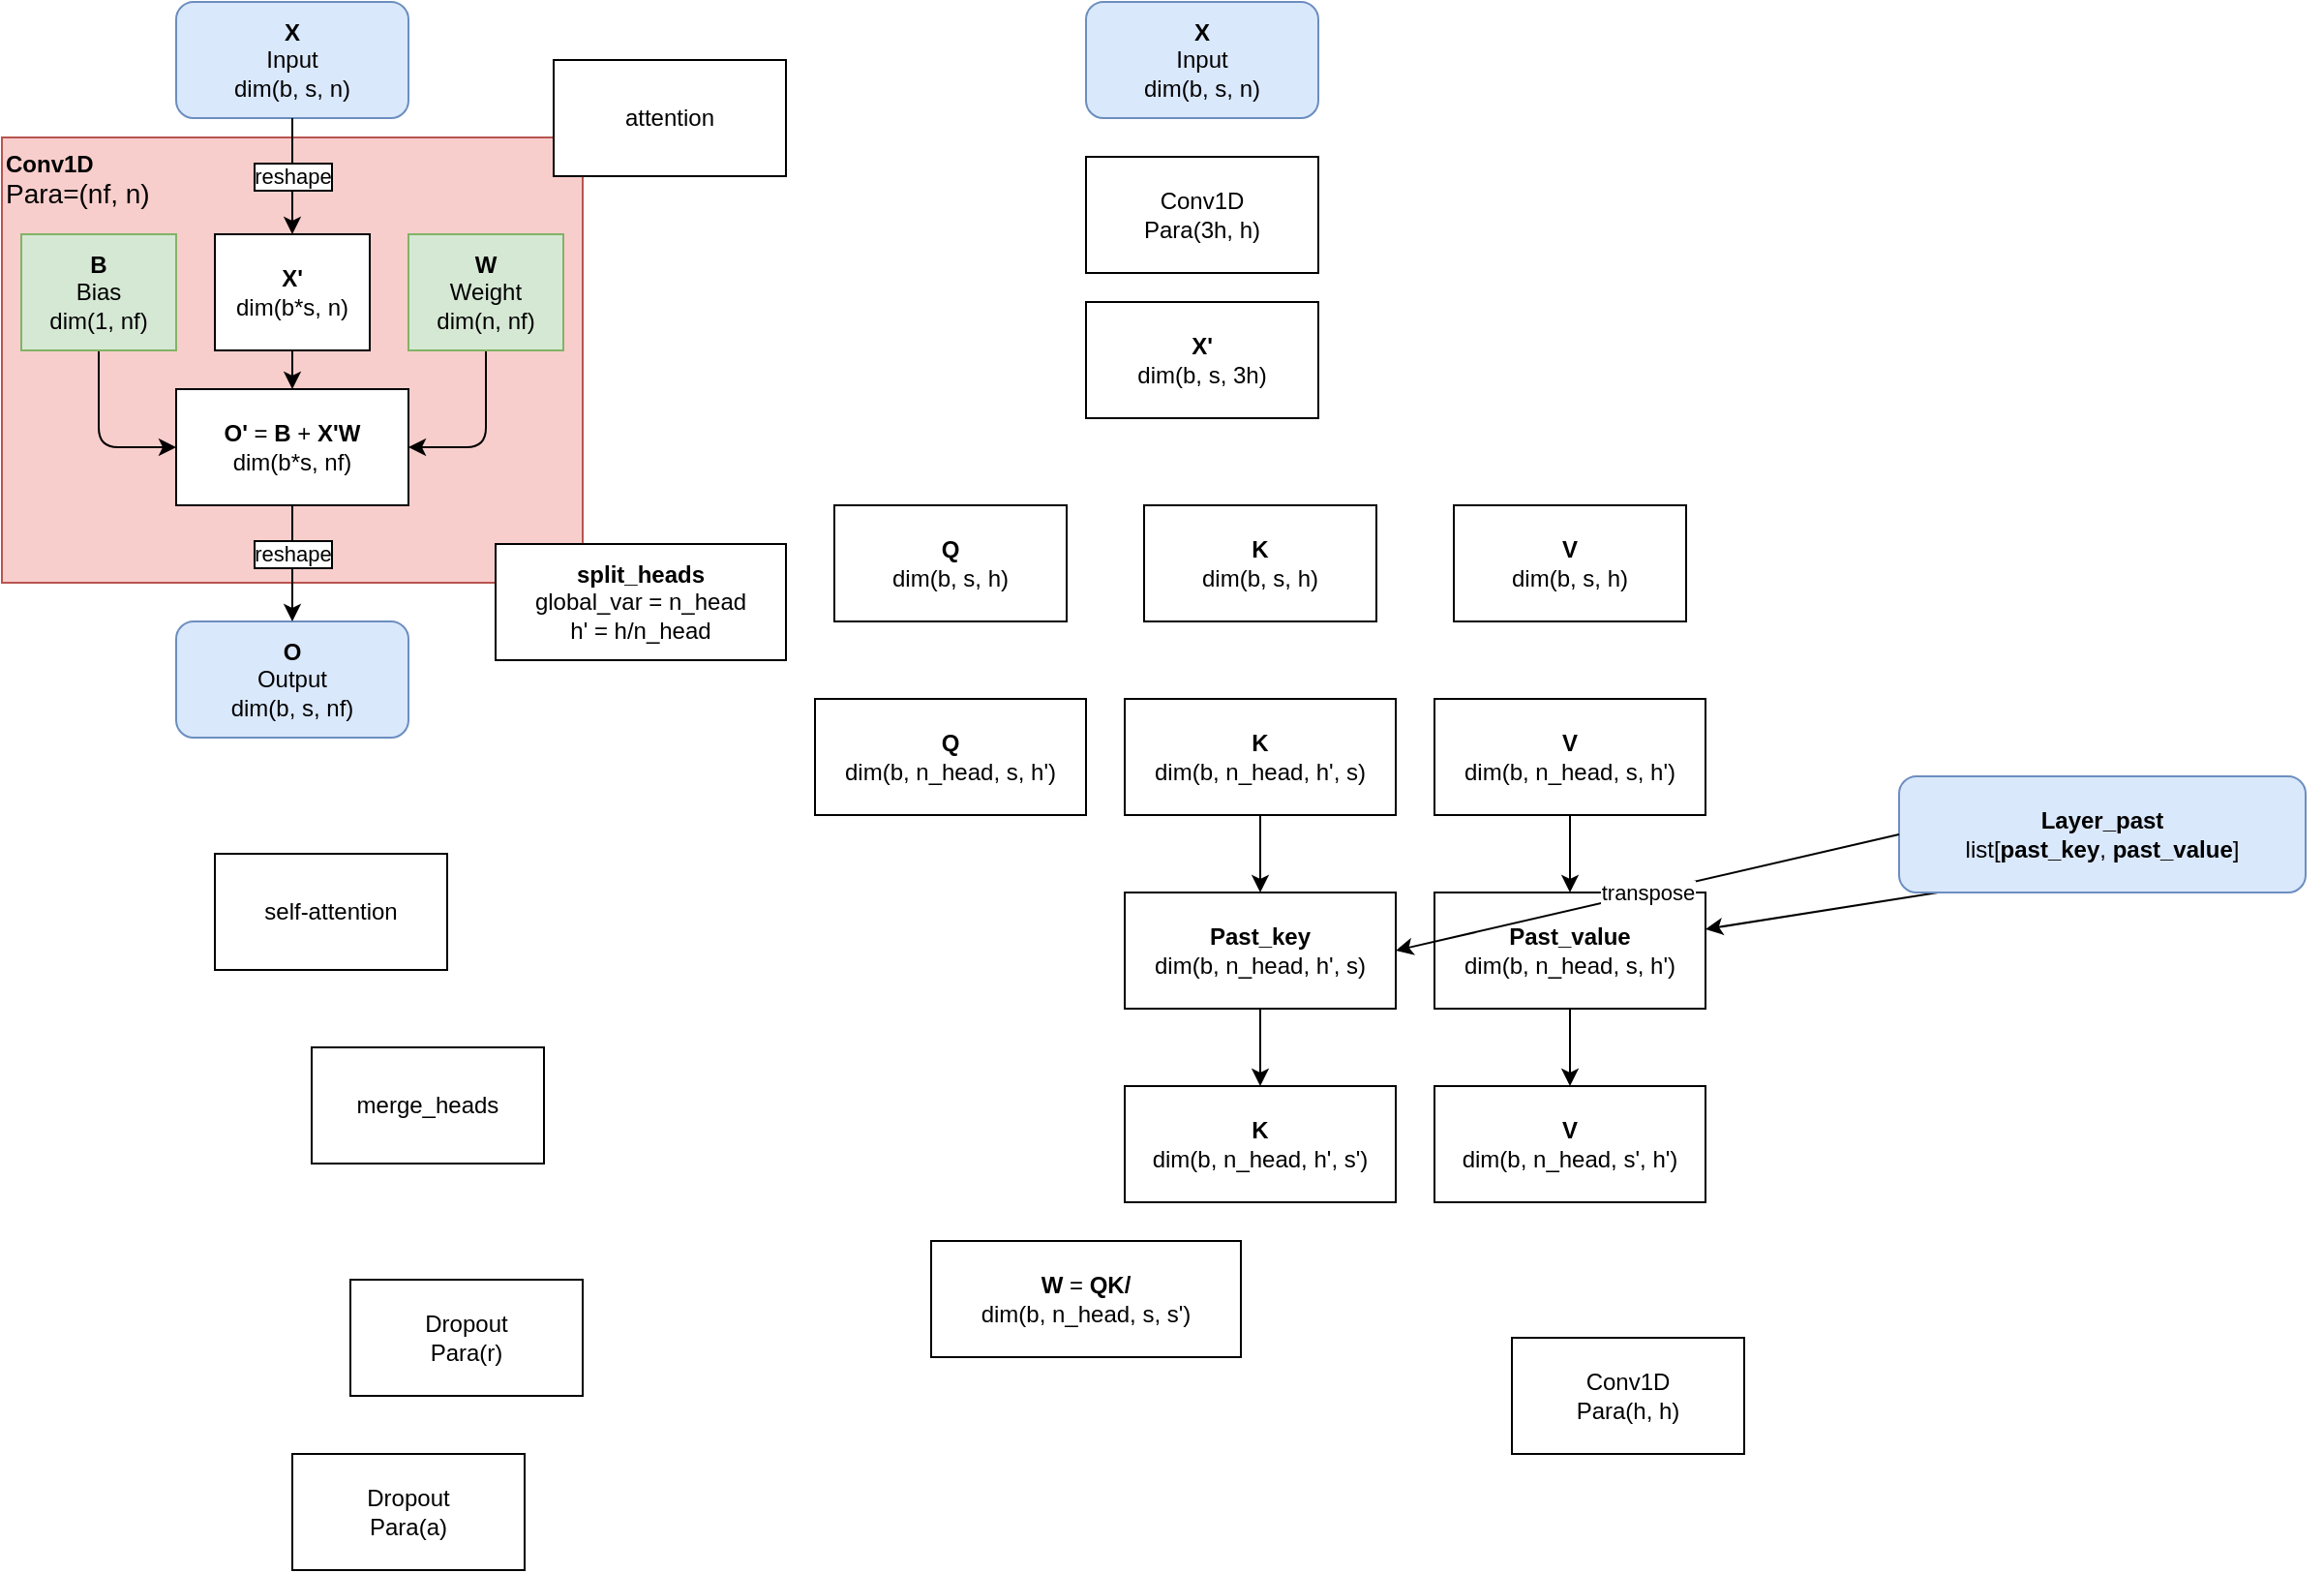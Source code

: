 <mxfile version="13.6.9" type="github">
  <diagram id="C5RBs43oDa-KdzZeNtuy" name="Page-1">
    <mxGraphModel dx="1928" dy="695" grid="1" gridSize="10" guides="1" tooltips="1" connect="1" arrows="1" fold="1" page="1" pageScale="1" pageWidth="827" pageHeight="1169" math="0" shadow="0">
      <root>
        <mxCell id="WIyWlLk6GJQsqaUBKTNV-0" />
        <mxCell id="WIyWlLk6GJQsqaUBKTNV-1" parent="WIyWlLk6GJQsqaUBKTNV-0" />
        <mxCell id="5BxzUbeMujvAWOUuop8R-0" value="&lt;b&gt;Conv1D&lt;br&gt;&lt;/b&gt;&lt;font style=&quot;font-size: 14px&quot;&gt;Para=(nf, n)&lt;/font&gt;" style="rounded=0;whiteSpace=wrap;html=1;fillColor=#f8cecc;strokeColor=#b85450;align=left;verticalAlign=top;" parent="WIyWlLk6GJQsqaUBKTNV-1" vertex="1">
          <mxGeometry x="-810" y="80" width="300" height="230" as="geometry" />
        </mxCell>
        <mxCell id="5BxzUbeMujvAWOUuop8R-67" style="edgeStyle=orthogonalEdgeStyle;rounded=1;orthogonalLoop=1;jettySize=auto;html=1;entryX=1;entryY=0.5;entryDx=0;entryDy=0;" parent="WIyWlLk6GJQsqaUBKTNV-1" source="5BxzUbeMujvAWOUuop8R-1" target="5BxzUbeMujvAWOUuop8R-6" edge="1">
          <mxGeometry relative="1" as="geometry" />
        </mxCell>
        <mxCell id="5BxzUbeMujvAWOUuop8R-1" value="&lt;b&gt;W&lt;br&gt;&lt;/b&gt;Weight&lt;br&gt;dim(n, nf)" style="rounded=0;whiteSpace=wrap;html=1;fillColor=#d5e8d4;strokeColor=#82b366;" parent="WIyWlLk6GJQsqaUBKTNV-1" vertex="1">
          <mxGeometry x="-600" y="130" width="80" height="60" as="geometry" />
        </mxCell>
        <mxCell id="5BxzUbeMujvAWOUuop8R-66" style="edgeStyle=orthogonalEdgeStyle;rounded=1;orthogonalLoop=1;jettySize=auto;html=1;entryX=0;entryY=0.5;entryDx=0;entryDy=0;" parent="WIyWlLk6GJQsqaUBKTNV-1" source="5BxzUbeMujvAWOUuop8R-2" target="5BxzUbeMujvAWOUuop8R-6" edge="1">
          <mxGeometry relative="1" as="geometry" />
        </mxCell>
        <mxCell id="5BxzUbeMujvAWOUuop8R-2" value="&lt;b&gt;B&lt;br&gt;&lt;/b&gt;Bias&lt;br&gt;dim(1, nf)" style="rounded=0;whiteSpace=wrap;html=1;fillColor=#d5e8d4;strokeColor=#82b366;" parent="WIyWlLk6GJQsqaUBKTNV-1" vertex="1">
          <mxGeometry x="-800" y="130" width="80" height="60" as="geometry" />
        </mxCell>
        <mxCell id="5BxzUbeMujvAWOUuop8R-3" value="&lt;b&gt;X&lt;br&gt;&lt;/b&gt;Input&lt;br&gt;dim(b, s, n)" style="rounded=1;whiteSpace=wrap;html=1;labelBackgroundColor=none;fillColor=#dae8fc;strokeColor=#6c8ebf;" parent="WIyWlLk6GJQsqaUBKTNV-1" vertex="1">
          <mxGeometry x="-720" y="10" width="120" height="60" as="geometry" />
        </mxCell>
        <mxCell id="5BxzUbeMujvAWOUuop8R-6" value="&lt;b&gt;O&#39;&lt;/b&gt; = &lt;b&gt;B&lt;/b&gt; + &lt;b&gt;X&#39;W&lt;/b&gt;&lt;br&gt;dim(b*s, nf)" style="rounded=0;whiteSpace=wrap;html=1;" parent="WIyWlLk6GJQsqaUBKTNV-1" vertex="1">
          <mxGeometry x="-720" y="210" width="120" height="60" as="geometry" />
        </mxCell>
        <mxCell id="5BxzUbeMujvAWOUuop8R-44" value="" style="endArrow=classic;html=1;exitX=0.5;exitY=1;exitDx=0;exitDy=0;entryX=0.5;entryY=0;entryDx=0;entryDy=0;edgeStyle=orthogonalEdgeStyle;" parent="WIyWlLk6GJQsqaUBKTNV-1" source="5BxzUbeMujvAWOUuop8R-3" target="5BxzUbeMujvAWOUuop8R-4" edge="1">
          <mxGeometry relative="1" as="geometry">
            <mxPoint x="-780" y="230" as="sourcePoint" />
            <mxPoint x="-760" y="260" as="targetPoint" />
          </mxGeometry>
        </mxCell>
        <mxCell id="5BxzUbeMujvAWOUuop8R-45" value="reshape" style="edgeLabel;resizable=0;html=1;align=center;verticalAlign=middle;labelBorderColor=#000000;" parent="5BxzUbeMujvAWOUuop8R-44" connectable="0" vertex="1">
          <mxGeometry relative="1" as="geometry" />
        </mxCell>
        <mxCell id="5BxzUbeMujvAWOUuop8R-49" value="&lt;b&gt;O&lt;/b&gt;&lt;br&gt;Output&lt;br&gt;dim(b, s, nf)" style="rounded=1;whiteSpace=wrap;html=1;shadow=0;glass=0;labelBackgroundColor=none;sketch=0;fillColor=#dae8fc;strokeColor=#6c8ebf;" parent="WIyWlLk6GJQsqaUBKTNV-1" vertex="1">
          <mxGeometry x="-720" y="330" width="120" height="60" as="geometry" />
        </mxCell>
        <mxCell id="5BxzUbeMujvAWOUuop8R-50" value="" style="endArrow=classic;html=1;exitX=0.5;exitY=1;exitDx=0;exitDy=0;entryX=0.5;entryY=0;entryDx=0;entryDy=0;" parent="WIyWlLk6GJQsqaUBKTNV-1" source="5BxzUbeMujvAWOUuop8R-6" target="5BxzUbeMujvAWOUuop8R-49" edge="1">
          <mxGeometry relative="1" as="geometry">
            <mxPoint x="-780" y="230" as="sourcePoint" />
            <mxPoint x="-780" y="290" as="targetPoint" />
          </mxGeometry>
        </mxCell>
        <mxCell id="5BxzUbeMujvAWOUuop8R-51" value="reshape" style="edgeLabel;resizable=0;html=1;align=center;verticalAlign=middle;labelBorderColor=#000000;" parent="5BxzUbeMujvAWOUuop8R-50" connectable="0" vertex="1">
          <mxGeometry relative="1" as="geometry">
            <mxPoint y="-5.14" as="offset" />
          </mxGeometry>
        </mxCell>
        <mxCell id="5BxzUbeMujvAWOUuop8R-65" value="" style="edgeStyle=orthogonalEdgeStyle;rounded=1;orthogonalLoop=1;jettySize=auto;html=1;" parent="WIyWlLk6GJQsqaUBKTNV-1" source="5BxzUbeMujvAWOUuop8R-4" target="5BxzUbeMujvAWOUuop8R-6" edge="1">
          <mxGeometry relative="1" as="geometry" />
        </mxCell>
        <mxCell id="5BxzUbeMujvAWOUuop8R-4" value="&lt;b&gt;X&#39;&lt;br&gt;&lt;/b&gt;&lt;span&gt;dim(b*s, n)&lt;/span&gt;&lt;b&gt;&lt;br&gt;&lt;/b&gt;" style="rounded=0;whiteSpace=wrap;html=1;glass=0;shadow=0;sketch=0;" parent="WIyWlLk6GJQsqaUBKTNV-1" vertex="1">
          <mxGeometry x="-700" y="130" width="80" height="60" as="geometry" />
        </mxCell>
        <mxCell id="7JXXCMrdwitXyQzOqRTU-0" value="Conv1D&lt;br&gt;Para(3h, h)" style="rounded=0;whiteSpace=wrap;html=1;shadow=0;glass=0;labelBackgroundColor=none;sketch=0;align=center;verticalAlign=middle;" vertex="1" parent="WIyWlLk6GJQsqaUBKTNV-1">
          <mxGeometry x="-250" y="90" width="120" height="60" as="geometry" />
        </mxCell>
        <mxCell id="7JXXCMrdwitXyQzOqRTU-1" value="Conv1D&lt;br&gt;Para(h, h)" style="rounded=0;whiteSpace=wrap;html=1;shadow=0;glass=0;labelBackgroundColor=none;sketch=0;align=center;verticalAlign=middle;" vertex="1" parent="WIyWlLk6GJQsqaUBKTNV-1">
          <mxGeometry x="-30" y="700" width="120" height="60" as="geometry" />
        </mxCell>
        <mxCell id="7JXXCMrdwitXyQzOqRTU-2" value="Dropout&lt;br&gt;Para(a)" style="rounded=0;whiteSpace=wrap;html=1;shadow=0;glass=0;labelBackgroundColor=none;sketch=0;align=center;verticalAlign=middle;" vertex="1" parent="WIyWlLk6GJQsqaUBKTNV-1">
          <mxGeometry x="-660" y="760" width="120" height="60" as="geometry" />
        </mxCell>
        <mxCell id="7JXXCMrdwitXyQzOqRTU-3" value="Dropout&lt;br&gt;Para(r)" style="rounded=0;whiteSpace=wrap;html=1;shadow=0;glass=0;labelBackgroundColor=none;sketch=0;align=center;verticalAlign=middle;" vertex="1" parent="WIyWlLk6GJQsqaUBKTNV-1">
          <mxGeometry x="-630" y="670" width="120" height="60" as="geometry" />
        </mxCell>
        <mxCell id="7JXXCMrdwitXyQzOqRTU-4" value="&lt;b&gt;split_heads&lt;/b&gt;&lt;br&gt;global_var = n_head&lt;br&gt;h&#39; = h/n_head" style="rounded=0;whiteSpace=wrap;html=1;shadow=0;glass=0;labelBackgroundColor=none;sketch=0;align=center;" vertex="1" parent="WIyWlLk6GJQsqaUBKTNV-1">
          <mxGeometry x="-555" y="290" width="150" height="60" as="geometry" />
        </mxCell>
        <mxCell id="7JXXCMrdwitXyQzOqRTU-6" value="attention" style="rounded=0;whiteSpace=wrap;html=1;shadow=0;glass=0;labelBackgroundColor=none;sketch=0;align=center;" vertex="1" parent="WIyWlLk6GJQsqaUBKTNV-1">
          <mxGeometry x="-525" y="40" width="120" height="60" as="geometry" />
        </mxCell>
        <mxCell id="7JXXCMrdwitXyQzOqRTU-7" value="self-attention" style="rounded=0;whiteSpace=wrap;html=1;shadow=0;glass=0;labelBackgroundColor=none;sketch=0;align=center;" vertex="1" parent="WIyWlLk6GJQsqaUBKTNV-1">
          <mxGeometry x="-700" y="450" width="120" height="60" as="geometry" />
        </mxCell>
        <mxCell id="7JXXCMrdwitXyQzOqRTU-8" value="merge_heads" style="rounded=0;whiteSpace=wrap;html=1;shadow=0;glass=0;labelBackgroundColor=none;sketch=0;align=center;" vertex="1" parent="WIyWlLk6GJQsqaUBKTNV-1">
          <mxGeometry x="-650" y="550" width="120" height="60" as="geometry" />
        </mxCell>
        <mxCell id="7JXXCMrdwitXyQzOqRTU-10" value="&lt;b&gt;X&lt;br&gt;&lt;/b&gt;Input&lt;br&gt;dim(b, s, n)" style="rounded=1;whiteSpace=wrap;html=1;labelBackgroundColor=none;fillColor=#dae8fc;strokeColor=#6c8ebf;" vertex="1" parent="WIyWlLk6GJQsqaUBKTNV-1">
          <mxGeometry x="-250" y="10" width="120" height="60" as="geometry" />
        </mxCell>
        <mxCell id="7JXXCMrdwitXyQzOqRTU-12" value="&lt;b&gt;X&#39;&lt;br&gt;&lt;/b&gt;&lt;span&gt;dim(b, s, 3h)&lt;/span&gt;&lt;b&gt;&lt;br&gt;&lt;/b&gt;" style="rounded=0;whiteSpace=wrap;html=1;glass=0;shadow=0;sketch=0;" vertex="1" parent="WIyWlLk6GJQsqaUBKTNV-1">
          <mxGeometry x="-250" y="165" width="120" height="60" as="geometry" />
        </mxCell>
        <mxCell id="7JXXCMrdwitXyQzOqRTU-13" value="&lt;b&gt;K&lt;br&gt;&lt;/b&gt;&lt;span&gt;dim(b, s, h)&lt;/span&gt;&lt;b&gt;&lt;br&gt;&lt;/b&gt;" style="rounded=0;whiteSpace=wrap;html=1;glass=0;shadow=0;sketch=0;" vertex="1" parent="WIyWlLk6GJQsqaUBKTNV-1">
          <mxGeometry x="-220" y="270" width="120" height="60" as="geometry" />
        </mxCell>
        <mxCell id="7JXXCMrdwitXyQzOqRTU-14" value="&lt;b&gt;Q&lt;br&gt;&lt;/b&gt;&lt;span&gt;dim(b, s, h)&lt;/span&gt;&lt;b&gt;&lt;br&gt;&lt;/b&gt;" style="rounded=0;whiteSpace=wrap;html=1;glass=0;shadow=0;sketch=0;" vertex="1" parent="WIyWlLk6GJQsqaUBKTNV-1">
          <mxGeometry x="-380" y="270" width="120" height="60" as="geometry" />
        </mxCell>
        <mxCell id="7JXXCMrdwitXyQzOqRTU-15" value="&lt;b&gt;V&lt;br&gt;&lt;/b&gt;&lt;span&gt;dim(b, s, h)&lt;/span&gt;&lt;b&gt;&lt;br&gt;&lt;/b&gt;" style="rounded=0;whiteSpace=wrap;html=1;glass=0;shadow=0;sketch=0;" vertex="1" parent="WIyWlLk6GJQsqaUBKTNV-1">
          <mxGeometry x="-60" y="270" width="120" height="60" as="geometry" />
        </mxCell>
        <mxCell id="7JXXCMrdwitXyQzOqRTU-20" value="&lt;b&gt;Q&lt;br&gt;&lt;/b&gt;&lt;span&gt;dim(b, n_head, s, h&#39;&lt;/span&gt;&lt;span&gt;)&lt;/span&gt;&lt;b&gt;&lt;br&gt;&lt;/b&gt;" style="rounded=0;whiteSpace=wrap;html=1;glass=0;shadow=0;sketch=0;" vertex="1" parent="WIyWlLk6GJQsqaUBKTNV-1">
          <mxGeometry x="-390" y="370" width="140" height="60" as="geometry" />
        </mxCell>
        <mxCell id="7JXXCMrdwitXyQzOqRTU-43" style="edgeStyle=none;rounded=1;orthogonalLoop=1;jettySize=auto;html=1;entryX=0.5;entryY=0;entryDx=0;entryDy=0;" edge="1" parent="WIyWlLk6GJQsqaUBKTNV-1" source="7JXXCMrdwitXyQzOqRTU-22" target="7JXXCMrdwitXyQzOqRTU-27">
          <mxGeometry relative="1" as="geometry" />
        </mxCell>
        <mxCell id="7JXXCMrdwitXyQzOqRTU-22" value="&lt;b&gt;V&lt;br&gt;&lt;/b&gt;&lt;span&gt;dim(b, n_head, s, h&#39;&lt;/span&gt;&lt;span&gt;)&lt;/span&gt;&lt;b&gt;&lt;br&gt;&lt;/b&gt;" style="rounded=0;whiteSpace=wrap;html=1;glass=0;shadow=0;sketch=0;" vertex="1" parent="WIyWlLk6GJQsqaUBKTNV-1">
          <mxGeometry x="-70" y="370" width="140" height="60" as="geometry" />
        </mxCell>
        <mxCell id="7JXXCMrdwitXyQzOqRTU-41" style="edgeStyle=none;rounded=1;orthogonalLoop=1;jettySize=auto;html=1;entryX=0.5;entryY=0;entryDx=0;entryDy=0;" edge="1" parent="WIyWlLk6GJQsqaUBKTNV-1" source="7JXXCMrdwitXyQzOqRTU-23" target="7JXXCMrdwitXyQzOqRTU-28">
          <mxGeometry relative="1" as="geometry" />
        </mxCell>
        <mxCell id="7JXXCMrdwitXyQzOqRTU-23" value="&lt;b&gt;K&lt;br&gt;&lt;/b&gt;&lt;span&gt;dim(b, n_head, h&#39;, s&lt;/span&gt;&lt;span&gt;)&lt;/span&gt;&lt;b&gt;&lt;br&gt;&lt;/b&gt;" style="rounded=0;whiteSpace=wrap;html=1;glass=0;shadow=0;sketch=0;" vertex="1" parent="WIyWlLk6GJQsqaUBKTNV-1">
          <mxGeometry x="-230" y="370" width="140" height="60" as="geometry" />
        </mxCell>
        <mxCell id="7JXXCMrdwitXyQzOqRTU-34" style="rounded=1;orthogonalLoop=1;jettySize=auto;html=1;exitX=1;exitY=0.5;exitDx=0;exitDy=0;" edge="1" parent="WIyWlLk6GJQsqaUBKTNV-1" source="7JXXCMrdwitXyQzOqRTU-26" target="7JXXCMrdwitXyQzOqRTU-27">
          <mxGeometry relative="1" as="geometry" />
        </mxCell>
        <mxCell id="7JXXCMrdwitXyQzOqRTU-26" value="&lt;b&gt;Layer_past&lt;/b&gt;&lt;br&gt;list[&lt;b&gt;past_key&lt;/b&gt;,&amp;nbsp;&lt;b&gt;past_value&lt;/b&gt;]" style="rounded=1;whiteSpace=wrap;html=1;shadow=0;glass=0;labelBackgroundColor=none;sketch=0;align=center;fillColor=#dae8fc;strokeColor=#6c8ebf;" vertex="1" parent="WIyWlLk6GJQsqaUBKTNV-1">
          <mxGeometry x="170" y="410" width="210" height="60" as="geometry" />
        </mxCell>
        <mxCell id="7JXXCMrdwitXyQzOqRTU-44" style="edgeStyle=none;rounded=1;orthogonalLoop=1;jettySize=auto;html=1;entryX=0.5;entryY=0;entryDx=0;entryDy=0;" edge="1" parent="WIyWlLk6GJQsqaUBKTNV-1" source="7JXXCMrdwitXyQzOqRTU-27" target="7JXXCMrdwitXyQzOqRTU-31">
          <mxGeometry relative="1" as="geometry" />
        </mxCell>
        <mxCell id="7JXXCMrdwitXyQzOqRTU-27" value="&lt;b&gt;Past_value&lt;br&gt;&lt;/b&gt;dim(b, n_head, s, h&#39;)&lt;b&gt;&lt;br&gt;&lt;/b&gt;" style="rounded=0;whiteSpace=wrap;html=1;glass=0;shadow=0;sketch=0;" vertex="1" parent="WIyWlLk6GJQsqaUBKTNV-1">
          <mxGeometry x="-70" y="470" width="140" height="60" as="geometry" />
        </mxCell>
        <mxCell id="7JXXCMrdwitXyQzOqRTU-42" style="edgeStyle=none;rounded=1;orthogonalLoop=1;jettySize=auto;html=1;entryX=0.5;entryY=0;entryDx=0;entryDy=0;" edge="1" parent="WIyWlLk6GJQsqaUBKTNV-1" source="7JXXCMrdwitXyQzOqRTU-28" target="7JXXCMrdwitXyQzOqRTU-30">
          <mxGeometry relative="1" as="geometry" />
        </mxCell>
        <mxCell id="7JXXCMrdwitXyQzOqRTU-28" value="&lt;b&gt;Past_key&lt;br&gt;&lt;/b&gt;&lt;span&gt;dim(b, n_head, h&#39;, s&lt;/span&gt;&lt;span&gt;)&lt;/span&gt;&lt;b&gt;&lt;br&gt;&lt;/b&gt;" style="rounded=0;whiteSpace=wrap;html=1;glass=0;shadow=0;sketch=0;" vertex="1" parent="WIyWlLk6GJQsqaUBKTNV-1">
          <mxGeometry x="-230" y="470" width="140" height="60" as="geometry" />
        </mxCell>
        <mxCell id="7JXXCMrdwitXyQzOqRTU-30" value="&lt;b&gt;K&lt;br&gt;&lt;/b&gt;&lt;span&gt;dim(b, n_head, h&#39;, s&#39;&lt;/span&gt;&lt;span&gt;)&lt;/span&gt;&lt;b&gt;&lt;br&gt;&lt;/b&gt;" style="rounded=0;whiteSpace=wrap;html=1;glass=0;shadow=0;sketch=0;" vertex="1" parent="WIyWlLk6GJQsqaUBKTNV-1">
          <mxGeometry x="-230" y="570" width="140" height="60" as="geometry" />
        </mxCell>
        <mxCell id="7JXXCMrdwitXyQzOqRTU-31" value="&lt;b&gt;V&lt;br&gt;&lt;/b&gt;&lt;span&gt;dim(b, n_head, s&#39;, h&#39;&lt;/span&gt;&lt;span&gt;)&lt;/span&gt;&lt;b&gt;&lt;br&gt;&lt;/b&gt;" style="rounded=0;whiteSpace=wrap;html=1;glass=0;shadow=0;sketch=0;" vertex="1" parent="WIyWlLk6GJQsqaUBKTNV-1">
          <mxGeometry x="-70" y="570" width="140" height="60" as="geometry" />
        </mxCell>
        <mxCell id="7JXXCMrdwitXyQzOqRTU-32" value="" style="endArrow=classic;html=1;exitX=0;exitY=0.5;exitDx=0;exitDy=0;entryX=1;entryY=0.5;entryDx=0;entryDy=0;" edge="1" parent="WIyWlLk6GJQsqaUBKTNV-1" source="7JXXCMrdwitXyQzOqRTU-26" target="7JXXCMrdwitXyQzOqRTU-28">
          <mxGeometry relative="1" as="geometry">
            <mxPoint x="-320" y="210" as="sourcePoint" />
            <mxPoint x="-220" y="210" as="targetPoint" />
          </mxGeometry>
        </mxCell>
        <mxCell id="7JXXCMrdwitXyQzOqRTU-33" value="transpose" style="edgeLabel;resizable=0;html=1;align=center;verticalAlign=middle;" connectable="0" vertex="1" parent="7JXXCMrdwitXyQzOqRTU-32">
          <mxGeometry relative="1" as="geometry" />
        </mxCell>
        <mxCell id="7JXXCMrdwitXyQzOqRTU-46" value="&lt;b&gt;W&lt;/b&gt; = &lt;b&gt;QK/&lt;/b&gt;&lt;br&gt;dim(b, n_head, s, s&#39;)" style="rounded=0;whiteSpace=wrap;html=1;shadow=0;glass=0;labelBackgroundColor=none;sketch=0;align=center;" vertex="1" parent="WIyWlLk6GJQsqaUBKTNV-1">
          <mxGeometry x="-330" y="650" width="160" height="60" as="geometry" />
        </mxCell>
      </root>
    </mxGraphModel>
  </diagram>
</mxfile>
